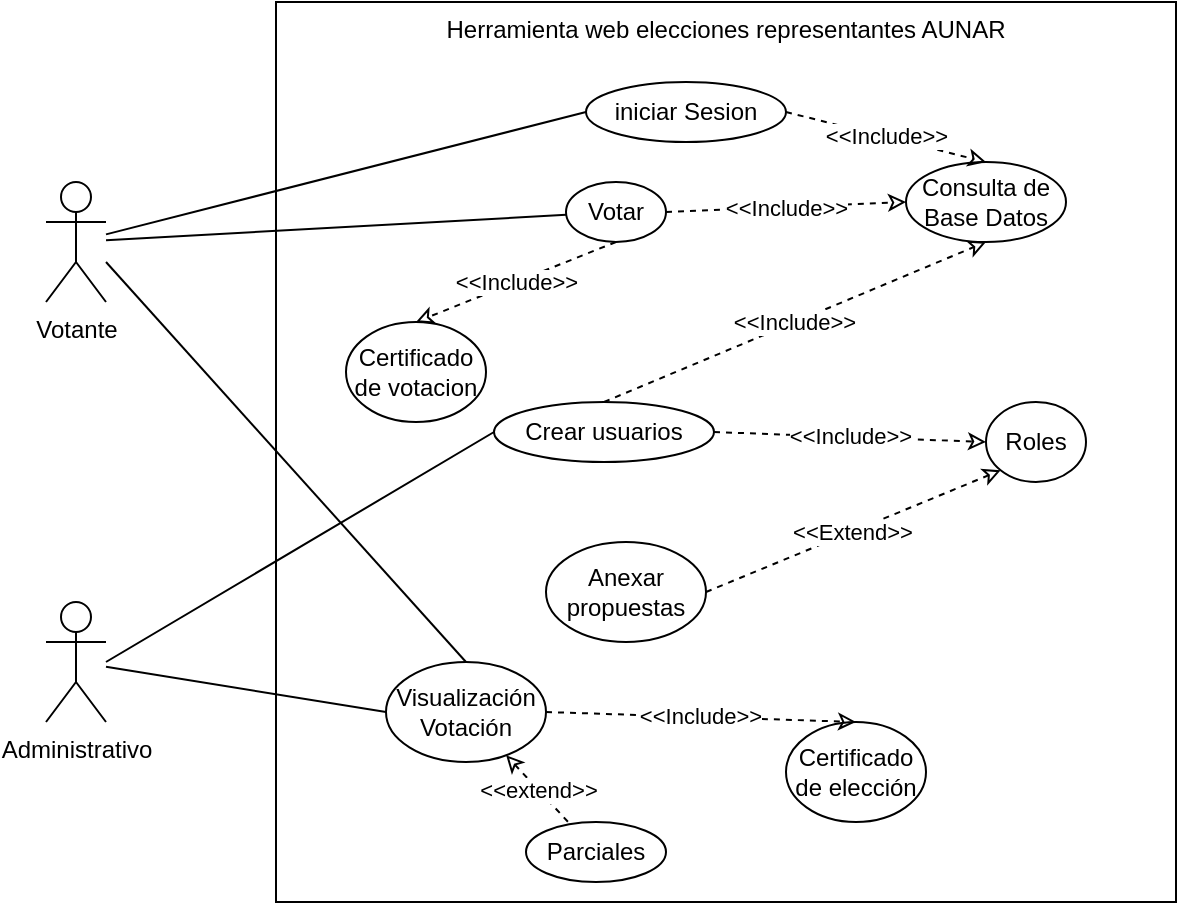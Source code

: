 <mxfile version="21.2.1" type="github">
  <diagram name="Página-1" id="nF9q8uSb3uDOoAcxjkld">
    <mxGraphModel dx="880" dy="1653" grid="1" gridSize="10" guides="1" tooltips="1" connect="1" arrows="1" fold="1" page="1" pageScale="1" pageWidth="827" pageHeight="1169" math="0" shadow="0">
      <root>
        <mxCell id="0" />
        <mxCell id="1" parent="0" />
        <mxCell id="91hnETYedU-Af16TGSah-1" value="Administrativo" style="shape=umlActor;verticalLabelPosition=bottom;verticalAlign=top;html=1;outlineConnect=0;" parent="1" vertex="1">
          <mxGeometry x="190" y="290" width="30" height="60" as="geometry" />
        </mxCell>
        <mxCell id="91hnETYedU-Af16TGSah-4" value="Herramienta web elecciones representantes AUNAR" style="whiteSpace=wrap;html=1;aspect=fixed;horizontal=1;verticalAlign=top;" parent="1" vertex="1">
          <mxGeometry x="305" y="-10" width="450" height="450" as="geometry" />
        </mxCell>
        <mxCell id="DrtQHZwlrbYFRYSP9bs7-12" value="" style="rounded=0;orthogonalLoop=1;jettySize=auto;html=1;endArrow=none;endFill=0;" parent="1" source="91hnETYedU-Af16TGSah-5" target="91hnETYedU-Af16TGSah-15" edge="1">
          <mxGeometry relative="1" as="geometry" />
        </mxCell>
        <mxCell id="91hnETYedU-Af16TGSah-5" value="Votante" style="shape=umlActor;verticalLabelPosition=bottom;verticalAlign=top;html=1;outlineConnect=0;" parent="1" vertex="1">
          <mxGeometry x="190" y="80" width="30" height="60" as="geometry" />
        </mxCell>
        <mxCell id="91hnETYedU-Af16TGSah-14" value="Crear usuarios" style="ellipse;whiteSpace=wrap;html=1;" parent="1" vertex="1">
          <mxGeometry x="414" y="190" width="110" height="30" as="geometry" />
        </mxCell>
        <mxCell id="91hnETYedU-Af16TGSah-15" value="Votar" style="ellipse;whiteSpace=wrap;html=1;" parent="1" vertex="1">
          <mxGeometry x="450" y="80" width="50" height="30" as="geometry" />
        </mxCell>
        <mxCell id="91hnETYedU-Af16TGSah-16" value="Certificado de votacion" style="ellipse;whiteSpace=wrap;html=1;" parent="1" vertex="1">
          <mxGeometry x="340" y="150" width="70" height="50" as="geometry" />
        </mxCell>
        <mxCell id="91hnETYedU-Af16TGSah-19" value="Consulta de Base Datos" style="ellipse;whiteSpace=wrap;html=1;" parent="1" vertex="1">
          <mxGeometry x="620" y="70" width="80" height="40" as="geometry" />
        </mxCell>
        <mxCell id="91hnETYedU-Af16TGSah-21" value="Anexar propuestas" style="ellipse;whiteSpace=wrap;html=1;" parent="1" vertex="1">
          <mxGeometry x="440" y="260" width="80" height="50" as="geometry" />
        </mxCell>
        <mxCell id="91hnETYedU-Af16TGSah-25" value="Roles" style="ellipse;whiteSpace=wrap;html=1;" parent="1" vertex="1">
          <mxGeometry x="660" y="190" width="50" height="40" as="geometry" />
        </mxCell>
        <mxCell id="91hnETYedU-Af16TGSah-28" value="iniciar Sesion" style="ellipse;whiteSpace=wrap;html=1;" parent="1" vertex="1">
          <mxGeometry x="460" y="30" width="100" height="30" as="geometry" />
        </mxCell>
        <mxCell id="91hnETYedU-Af16TGSah-29" value="&amp;lt;&amp;lt;Include&amp;gt;&amp;gt;" style="endArrow=classic;dashed=1;html=1;rounded=0;exitX=1;exitY=0.5;exitDx=0;exitDy=0;entryX=0.5;entryY=0;entryDx=0;entryDy=0;endFill=0;" parent="1" source="91hnETYedU-Af16TGSah-28" target="91hnETYedU-Af16TGSah-19" edge="1">
          <mxGeometry width="50" height="50" relative="1" as="geometry">
            <mxPoint x="540" y="210" as="sourcePoint" />
            <mxPoint x="590" y="160" as="targetPoint" />
            <Array as="points" />
          </mxGeometry>
        </mxCell>
        <mxCell id="w4VOvvT0TBt9DI_P5cnm-1" value="&amp;lt;&amp;lt;Include&amp;gt;&amp;gt;" style="endArrow=classic;dashed=1;html=1;rounded=0;exitX=0.5;exitY=0;exitDx=0;exitDy=0;entryX=0.5;entryY=1;entryDx=0;entryDy=0;endFill=0;" parent="1" source="91hnETYedU-Af16TGSah-14" target="91hnETYedU-Af16TGSah-19" edge="1">
          <mxGeometry width="50" height="50" relative="1" as="geometry">
            <mxPoint x="595" y="100" as="sourcePoint" />
            <mxPoint x="625" y="150" as="targetPoint" />
            <Array as="points" />
          </mxGeometry>
        </mxCell>
        <mxCell id="DrtQHZwlrbYFRYSP9bs7-4" value="&amp;lt;&amp;lt;Include&amp;gt;&amp;gt;" style="endArrow=classic;dashed=1;html=1;rounded=0;exitX=1;exitY=0.5;exitDx=0;exitDy=0;entryX=0;entryY=0.5;entryDx=0;entryDy=0;endFill=0;" parent="1" source="91hnETYedU-Af16TGSah-15" target="91hnETYedU-Af16TGSah-19" edge="1">
          <mxGeometry width="50" height="50" relative="1" as="geometry">
            <mxPoint x="570" y="55" as="sourcePoint" />
            <mxPoint x="670" y="80" as="targetPoint" />
            <Array as="points" />
          </mxGeometry>
        </mxCell>
        <mxCell id="DrtQHZwlrbYFRYSP9bs7-5" value="&amp;lt;&amp;lt;Include&amp;gt;&amp;gt;" style="endArrow=classic;dashed=1;html=1;rounded=0;exitX=0.5;exitY=1;exitDx=0;exitDy=0;entryX=0.5;entryY=0;entryDx=0;entryDy=0;endFill=0;" parent="1" source="91hnETYedU-Af16TGSah-15" target="91hnETYedU-Af16TGSah-16" edge="1">
          <mxGeometry width="50" height="50" relative="1" as="geometry">
            <mxPoint x="510" y="105" as="sourcePoint" />
            <mxPoint x="630" y="100" as="targetPoint" />
            <Array as="points" />
          </mxGeometry>
        </mxCell>
        <mxCell id="DrtQHZwlrbYFRYSP9bs7-6" value="&amp;lt;&amp;lt;Include&amp;gt;&amp;gt;" style="endArrow=classic;dashed=1;html=1;rounded=0;exitX=1;exitY=0.5;exitDx=0;exitDy=0;entryX=0;entryY=0.5;entryDx=0;entryDy=0;endFill=0;" parent="1" source="91hnETYedU-Af16TGSah-14" target="91hnETYedU-Af16TGSah-25" edge="1">
          <mxGeometry width="50" height="50" relative="1" as="geometry">
            <mxPoint x="479" y="200" as="sourcePoint" />
            <mxPoint x="670" y="120" as="targetPoint" />
            <Array as="points" />
          </mxGeometry>
        </mxCell>
        <mxCell id="DrtQHZwlrbYFRYSP9bs7-7" value="&amp;lt;&amp;lt;Extend&amp;gt;&amp;gt;" style="endArrow=classic;dashed=1;html=1;rounded=0;exitX=1;exitY=0.5;exitDx=0;exitDy=0;entryX=0;entryY=1;entryDx=0;entryDy=0;endFill=0;startArrow=none;startFill=0;" parent="1" source="91hnETYedU-Af16TGSah-21" target="91hnETYedU-Af16TGSah-25" edge="1">
          <mxGeometry width="50" height="50" relative="1" as="geometry">
            <mxPoint x="534" y="215" as="sourcePoint" />
            <mxPoint x="620" y="230" as="targetPoint" />
            <Array as="points" />
          </mxGeometry>
        </mxCell>
        <mxCell id="DrtQHZwlrbYFRYSP9bs7-8" value="Visualización Votación" style="ellipse;whiteSpace=wrap;html=1;" parent="1" vertex="1">
          <mxGeometry x="360" y="320" width="80" height="50" as="geometry" />
        </mxCell>
        <mxCell id="DrtQHZwlrbYFRYSP9bs7-9" value="Parciales" style="ellipse;whiteSpace=wrap;html=1;" parent="1" vertex="1">
          <mxGeometry x="430" y="400" width="70" height="30" as="geometry" />
        </mxCell>
        <mxCell id="DrtQHZwlrbYFRYSP9bs7-10" value="Certificado de elección" style="ellipse;whiteSpace=wrap;html=1;" parent="1" vertex="1">
          <mxGeometry x="560" y="350" width="70" height="50" as="geometry" />
        </mxCell>
        <mxCell id="DrtQHZwlrbYFRYSP9bs7-13" value="" style="rounded=0;orthogonalLoop=1;jettySize=auto;html=1;entryX=0;entryY=0.5;entryDx=0;entryDy=0;endArrow=none;endFill=0;" parent="1" source="91hnETYedU-Af16TGSah-5" target="91hnETYedU-Af16TGSah-28" edge="1">
          <mxGeometry relative="1" as="geometry">
            <mxPoint x="230" y="126" as="sourcePoint" />
            <mxPoint x="334" y="164" as="targetPoint" />
          </mxGeometry>
        </mxCell>
        <mxCell id="DrtQHZwlrbYFRYSP9bs7-14" value="" style="rounded=0;orthogonalLoop=1;jettySize=auto;html=1;entryX=0.5;entryY=0;entryDx=0;entryDy=0;endArrow=none;endFill=0;" parent="1" target="DrtQHZwlrbYFRYSP9bs7-8" edge="1">
          <mxGeometry relative="1" as="geometry">
            <mxPoint x="220" y="120" as="sourcePoint" />
            <mxPoint x="334" y="164" as="targetPoint" />
          </mxGeometry>
        </mxCell>
        <mxCell id="DrtQHZwlrbYFRYSP9bs7-15" value="" style="rounded=0;orthogonalLoop=1;jettySize=auto;html=1;entryX=0;entryY=0.5;entryDx=0;entryDy=0;endArrow=none;endFill=0;" parent="1" target="91hnETYedU-Af16TGSah-14" edge="1">
          <mxGeometry relative="1" as="geometry">
            <mxPoint x="220" y="320" as="sourcePoint" />
            <mxPoint x="410" y="330" as="targetPoint" />
          </mxGeometry>
        </mxCell>
        <mxCell id="DrtQHZwlrbYFRYSP9bs7-16" value="" style="rounded=0;orthogonalLoop=1;jettySize=auto;html=1;entryX=0;entryY=0.5;entryDx=0;entryDy=0;endArrow=none;endFill=0;" parent="1" source="91hnETYedU-Af16TGSah-1" target="DrtQHZwlrbYFRYSP9bs7-8" edge="1">
          <mxGeometry relative="1" as="geometry">
            <mxPoint x="223" y="306" as="sourcePoint" />
            <mxPoint x="424" y="215" as="targetPoint" />
          </mxGeometry>
        </mxCell>
        <mxCell id="DrtQHZwlrbYFRYSP9bs7-17" value="&amp;lt;&amp;lt;extend&amp;gt;&amp;gt;" style="endArrow=none;dashed=1;html=1;rounded=0;endFill=0;startArrow=classic;startFill=0;" parent="1" source="DrtQHZwlrbYFRYSP9bs7-8" target="DrtQHZwlrbYFRYSP9bs7-9" edge="1">
          <mxGeometry width="50" height="50" relative="1" as="geometry">
            <mxPoint x="530" y="295" as="sourcePoint" />
            <mxPoint x="630" y="240" as="targetPoint" />
            <Array as="points" />
          </mxGeometry>
        </mxCell>
        <mxCell id="DrtQHZwlrbYFRYSP9bs7-18" value="&amp;lt;&amp;lt;Include&amp;gt;&amp;gt;" style="endArrow=classic;dashed=1;html=1;rounded=0;endFill=0;entryX=0.5;entryY=0;entryDx=0;entryDy=0;exitX=1;exitY=0.5;exitDx=0;exitDy=0;" parent="1" source="DrtQHZwlrbYFRYSP9bs7-8" target="DrtQHZwlrbYFRYSP9bs7-10" edge="1">
          <mxGeometry width="50" height="50" relative="1" as="geometry">
            <mxPoint x="430" y="377" as="sourcePoint" />
            <mxPoint x="462" y="411" as="targetPoint" />
            <Array as="points" />
          </mxGeometry>
        </mxCell>
      </root>
    </mxGraphModel>
  </diagram>
</mxfile>
